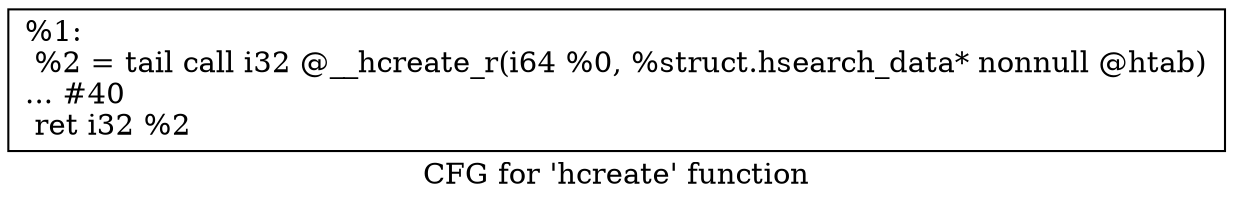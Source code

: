 digraph "CFG for 'hcreate' function" {
	label="CFG for 'hcreate' function";

	Node0x1c5edf0 [shape=record,label="{%1:\l  %2 = tail call i32 @__hcreate_r(i64 %0, %struct.hsearch_data* nonnull @htab)\l... #40\l  ret i32 %2\l}"];
}
